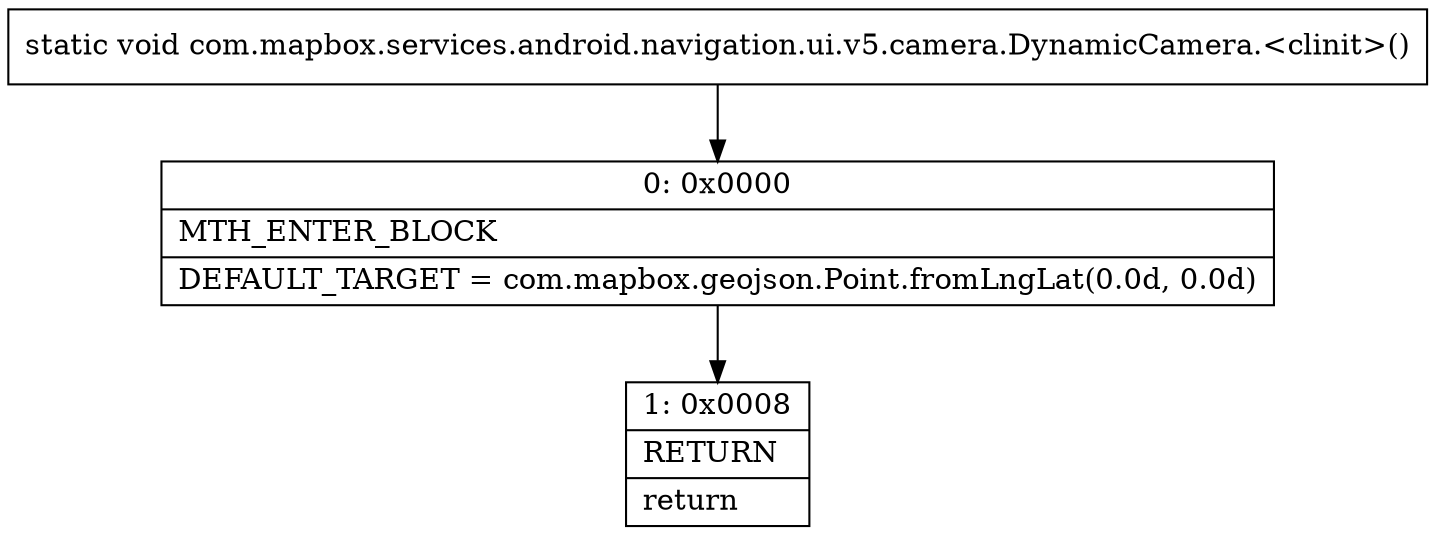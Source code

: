 digraph "CFG forcom.mapbox.services.android.navigation.ui.v5.camera.DynamicCamera.\<clinit\>()V" {
Node_0 [shape=record,label="{0\:\ 0x0000|MTH_ENTER_BLOCK\l|DEFAULT_TARGET = com.mapbox.geojson.Point.fromLngLat(0.0d, 0.0d)\l}"];
Node_1 [shape=record,label="{1\:\ 0x0008|RETURN\l|return\l}"];
MethodNode[shape=record,label="{static void com.mapbox.services.android.navigation.ui.v5.camera.DynamicCamera.\<clinit\>() }"];
MethodNode -> Node_0;
Node_0 -> Node_1;
}

